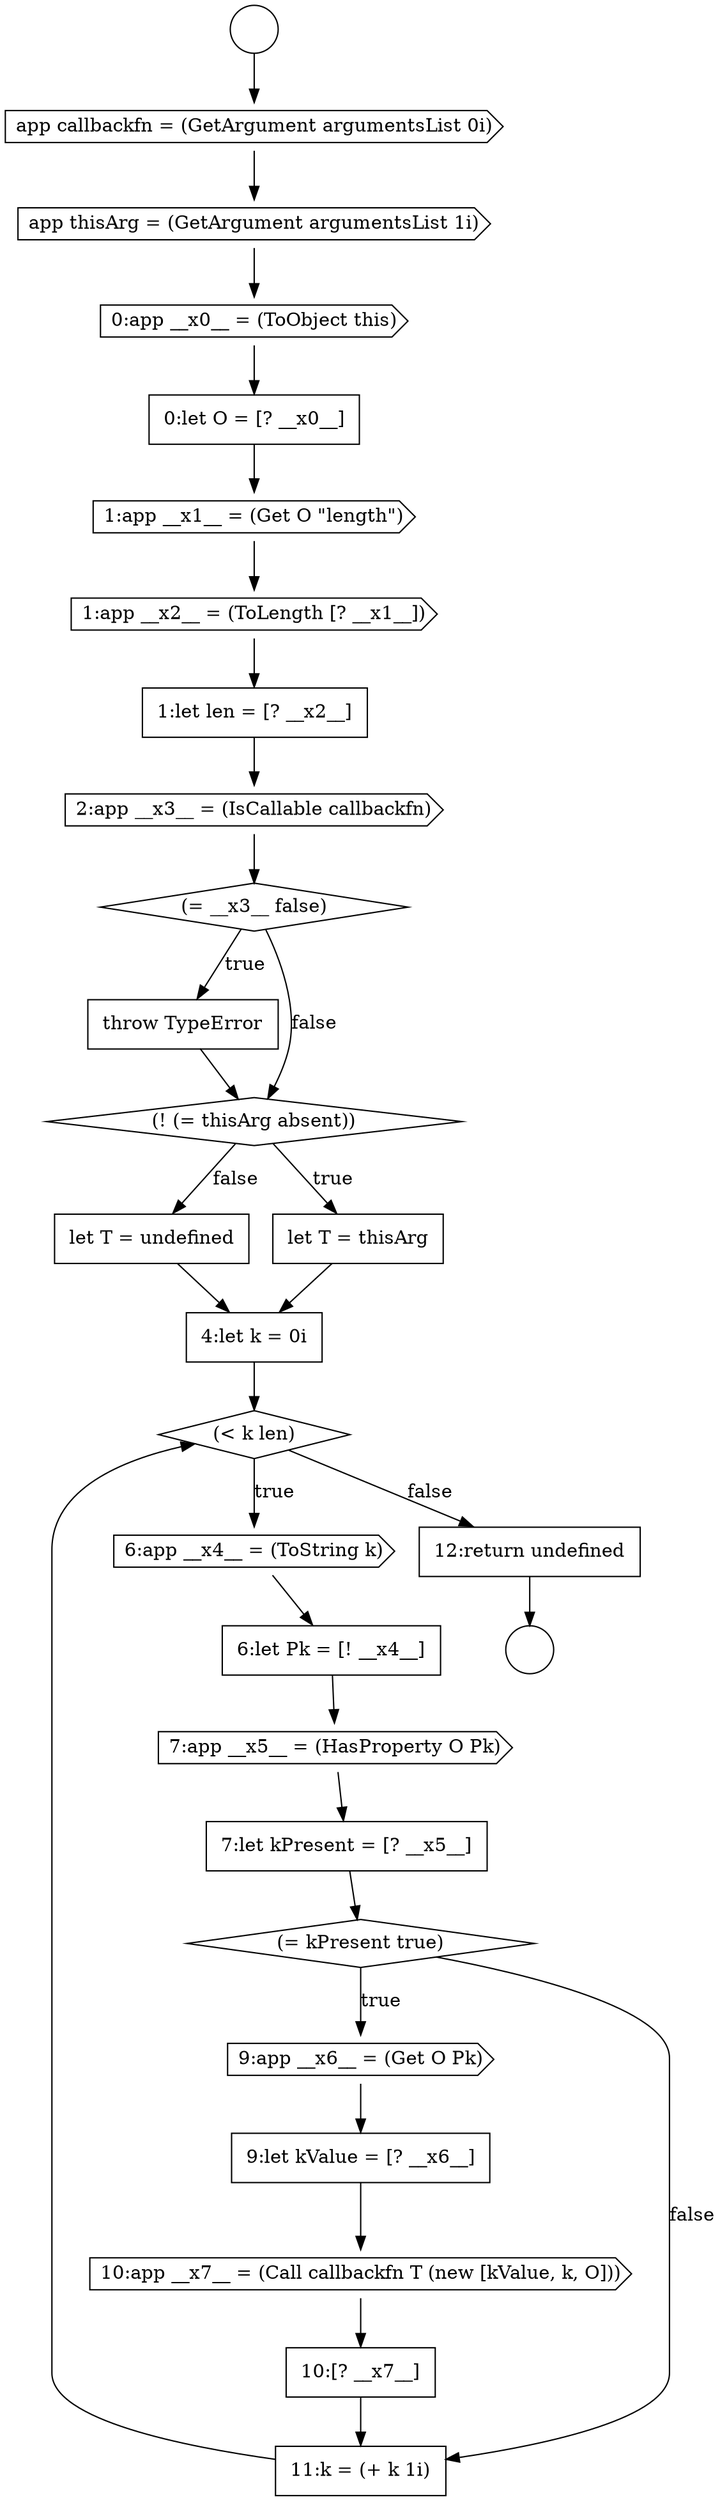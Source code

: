 digraph {
  node13815 [shape=cds, label=<<font color="black">1:app __x2__ = (ToLength [? __x1__])</font>> color="black" fillcolor="white" style=filled]
  node13830 [shape=cds, label=<<font color="black">9:app __x6__ = (Get O Pk)</font>> color="black" fillcolor="white" style=filled]
  node13826 [shape=none, margin=0, label=<<font color="black">
    <table border="0" cellborder="1" cellspacing="0" cellpadding="10">
      <tr><td align="left">6:let Pk = [! __x4__]</td></tr>
    </table>
  </font>> color="black" fillcolor="white" style=filled]
  node13818 [shape=diamond, label=<<font color="black">(= __x3__ false)</font>> color="black" fillcolor="white" style=filled]
  node13814 [shape=cds, label=<<font color="black">1:app __x1__ = (Get O &quot;length&quot;)</font>> color="black" fillcolor="white" style=filled]
  node13829 [shape=diamond, label=<<font color="black">(= kPresent true)</font>> color="black" fillcolor="white" style=filled]
  node13825 [shape=cds, label=<<font color="black">6:app __x4__ = (ToString k)</font>> color="black" fillcolor="white" style=filled]
  node13822 [shape=none, margin=0, label=<<font color="black">
    <table border="0" cellborder="1" cellspacing="0" cellpadding="10">
      <tr><td align="left">let T = undefined</td></tr>
    </table>
  </font>> color="black" fillcolor="white" style=filled]
  node13823 [shape=none, margin=0, label=<<font color="black">
    <table border="0" cellborder="1" cellspacing="0" cellpadding="10">
      <tr><td align="left">4:let k = 0i</td></tr>
    </table>
  </font>> color="black" fillcolor="white" style=filled]
  node13831 [shape=none, margin=0, label=<<font color="black">
    <table border="0" cellborder="1" cellspacing="0" cellpadding="10">
      <tr><td align="left">9:let kValue = [? __x6__]</td></tr>
    </table>
  </font>> color="black" fillcolor="white" style=filled]
  node13812 [shape=cds, label=<<font color="black">0:app __x0__ = (ToObject this)</font>> color="black" fillcolor="white" style=filled]
  node13816 [shape=none, margin=0, label=<<font color="black">
    <table border="0" cellborder="1" cellspacing="0" cellpadding="10">
      <tr><td align="left">1:let len = [? __x2__]</td></tr>
    </table>
  </font>> color="black" fillcolor="white" style=filled]
  node13819 [shape=none, margin=0, label=<<font color="black">
    <table border="0" cellborder="1" cellspacing="0" cellpadding="10">
      <tr><td align="left">throw TypeError</td></tr>
    </table>
  </font>> color="black" fillcolor="white" style=filled]
  node13817 [shape=cds, label=<<font color="black">2:app __x3__ = (IsCallable callbackfn)</font>> color="black" fillcolor="white" style=filled]
  node13834 [shape=none, margin=0, label=<<font color="black">
    <table border="0" cellborder="1" cellspacing="0" cellpadding="10">
      <tr><td align="left">11:k = (+ k 1i)</td></tr>
    </table>
  </font>> color="black" fillcolor="white" style=filled]
  node13811 [shape=cds, label=<<font color="black">app thisArg = (GetArgument argumentsList 1i)</font>> color="black" fillcolor="white" style=filled]
  node13821 [shape=none, margin=0, label=<<font color="black">
    <table border="0" cellborder="1" cellspacing="0" cellpadding="10">
      <tr><td align="left">let T = thisArg</td></tr>
    </table>
  </font>> color="black" fillcolor="white" style=filled]
  node13820 [shape=diamond, label=<<font color="black">(! (= thisArg absent))</font>> color="black" fillcolor="white" style=filled]
  node13833 [shape=none, margin=0, label=<<font color="black">
    <table border="0" cellborder="1" cellspacing="0" cellpadding="10">
      <tr><td align="left">10:[? __x7__]</td></tr>
    </table>
  </font>> color="black" fillcolor="white" style=filled]
  node13808 [shape=circle label=" " color="black" fillcolor="white" style=filled]
  node13810 [shape=cds, label=<<font color="black">app callbackfn = (GetArgument argumentsList 0i)</font>> color="black" fillcolor="white" style=filled]
  node13835 [shape=none, margin=0, label=<<font color="black">
    <table border="0" cellborder="1" cellspacing="0" cellpadding="10">
      <tr><td align="left">12:return undefined</td></tr>
    </table>
  </font>> color="black" fillcolor="white" style=filled]
  node13832 [shape=cds, label=<<font color="black">10:app __x7__ = (Call callbackfn T (new [kValue, k, O]))</font>> color="black" fillcolor="white" style=filled]
  node13809 [shape=circle label=" " color="black" fillcolor="white" style=filled]
  node13828 [shape=none, margin=0, label=<<font color="black">
    <table border="0" cellborder="1" cellspacing="0" cellpadding="10">
      <tr><td align="left">7:let kPresent = [? __x5__]</td></tr>
    </table>
  </font>> color="black" fillcolor="white" style=filled]
  node13813 [shape=none, margin=0, label=<<font color="black">
    <table border="0" cellborder="1" cellspacing="0" cellpadding="10">
      <tr><td align="left">0:let O = [? __x0__]</td></tr>
    </table>
  </font>> color="black" fillcolor="white" style=filled]
  node13827 [shape=cds, label=<<font color="black">7:app __x5__ = (HasProperty O Pk)</font>> color="black" fillcolor="white" style=filled]
  node13824 [shape=diamond, label=<<font color="black">(&lt; k len)</font>> color="black" fillcolor="white" style=filled]
  node13835 -> node13809 [ color="black"]
  node13823 -> node13824 [ color="black"]
  node13813 -> node13814 [ color="black"]
  node13824 -> node13825 [label=<<font color="black">true</font>> color="black"]
  node13824 -> node13835 [label=<<font color="black">false</font>> color="black"]
  node13811 -> node13812 [ color="black"]
  node13833 -> node13834 [ color="black"]
  node13818 -> node13819 [label=<<font color="black">true</font>> color="black"]
  node13818 -> node13820 [label=<<font color="black">false</font>> color="black"]
  node13832 -> node13833 [ color="black"]
  node13808 -> node13810 [ color="black"]
  node13814 -> node13815 [ color="black"]
  node13822 -> node13823 [ color="black"]
  node13819 -> node13820 [ color="black"]
  node13827 -> node13828 [ color="black"]
  node13815 -> node13816 [ color="black"]
  node13828 -> node13829 [ color="black"]
  node13834 -> node13824 [ color="black"]
  node13820 -> node13821 [label=<<font color="black">true</font>> color="black"]
  node13820 -> node13822 [label=<<font color="black">false</font>> color="black"]
  node13826 -> node13827 [ color="black"]
  node13810 -> node13811 [ color="black"]
  node13829 -> node13830 [label=<<font color="black">true</font>> color="black"]
  node13829 -> node13834 [label=<<font color="black">false</font>> color="black"]
  node13830 -> node13831 [ color="black"]
  node13816 -> node13817 [ color="black"]
  node13812 -> node13813 [ color="black"]
  node13821 -> node13823 [ color="black"]
  node13825 -> node13826 [ color="black"]
  node13831 -> node13832 [ color="black"]
  node13817 -> node13818 [ color="black"]
}

